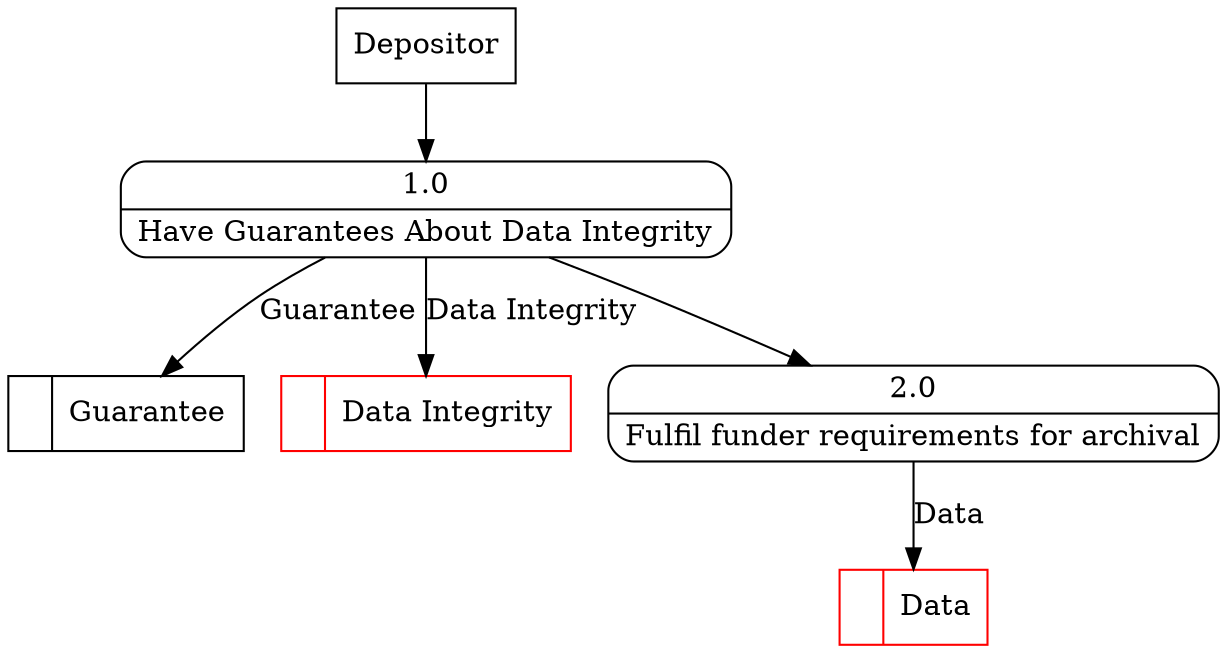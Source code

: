 digraph dfd2{ 
node[shape=record]
200 [label="<f0>  |<f1> Guarantee " ];
201 [label="<f0>  |<f1> Data Integrity " color=red];
202 [label="Depositor" shape=box];
203 [label="{<f0> 1.0|<f1> Have Guarantees About Data Integrity }" shape=Mrecord];
2 [label="{<f0> 2.0|<f1> Fulfil funder requirements for archival }" shape=Mrecord];
203 -> 2
1001 [label="<f0>  |<f1> Data " color=red];
2 -> 1001 [label="Data"]
202 -> 203
203 -> 200 [label="Guarantee"]
203 -> 201 [label="Data Integrity"]
}